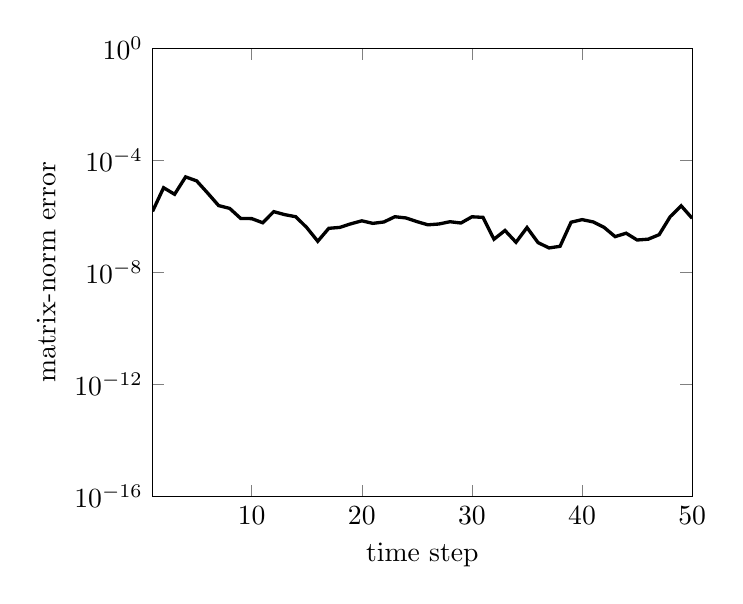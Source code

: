 \begin{tikzpicture}[]
\begin{axis}[ylabel = {matrix-norm error}, xmin = {1.0}, xmax = {50}, axis equal image = {false}, ymax = {1.0}, ymode = {log}, xlabel = {time step}, hide axis = {false}, ymin = {1.0e-16}]\addplot+ [mark = {}, color=black, very thick]coordinates {
(1.0, 1.504e-6)
(2.0, 1.044e-5)
(3.0, 6.104e-6)
(4.0, 2.546e-5)
(5.0, 1.837e-5)
(6.0, 6.756e-6)
(7.0, 2.403e-6)
(8.0, 1.914e-6)
(9.0, 8.385e-7)
(10.0, 8.253e-7)
(11.0, 5.883e-7)
(12.0, 1.464e-6)
(13.0, 1.145e-6)
(14.0, 9.646e-7)
(15.0, 3.955e-7)
(16.0, 1.285e-7)
(17.0, 3.721e-7)
(18.0, 4.014e-7)
(19.0, 5.384e-7)
(20.0, 6.887e-7)
(21.0, 5.587e-7)
(22.0, 6.254e-7)
(23.0, 9.642e-7)
(24.0, 8.731e-7)
(25.0, 6.458e-7)
(26.0, 4.962e-7)
(27.0, 5.304e-7)
(28.0, 6.4e-7)
(29.0, 5.752e-7)
(30.0, 9.598e-7)
(31.0, 9.146e-7)
(32.0, 1.519e-7)
(33.0, 3.118e-7)
(34.0, 1.182e-7)
(35.0, 3.961e-7)
(36.0, 1.151e-7)
(37.0, 7.416e-8)
(38.0, 8.482e-8)
(39.0, 6.136e-7)
(40.0, 7.599e-7)
(41.0, 6.307e-7)
(42.0, 4.011e-7)
(43.0, 1.879e-7)
(44.0, 2.488e-7)
(45.0, 1.424e-7)
(46.0, 1.521e-7)
(47.0, 2.211e-7)
(48.0, 9.665e-7)
(49.0, 2.357e-6)
(50.0, 8.452e-7)
};
\end{axis}

\end{tikzpicture}
